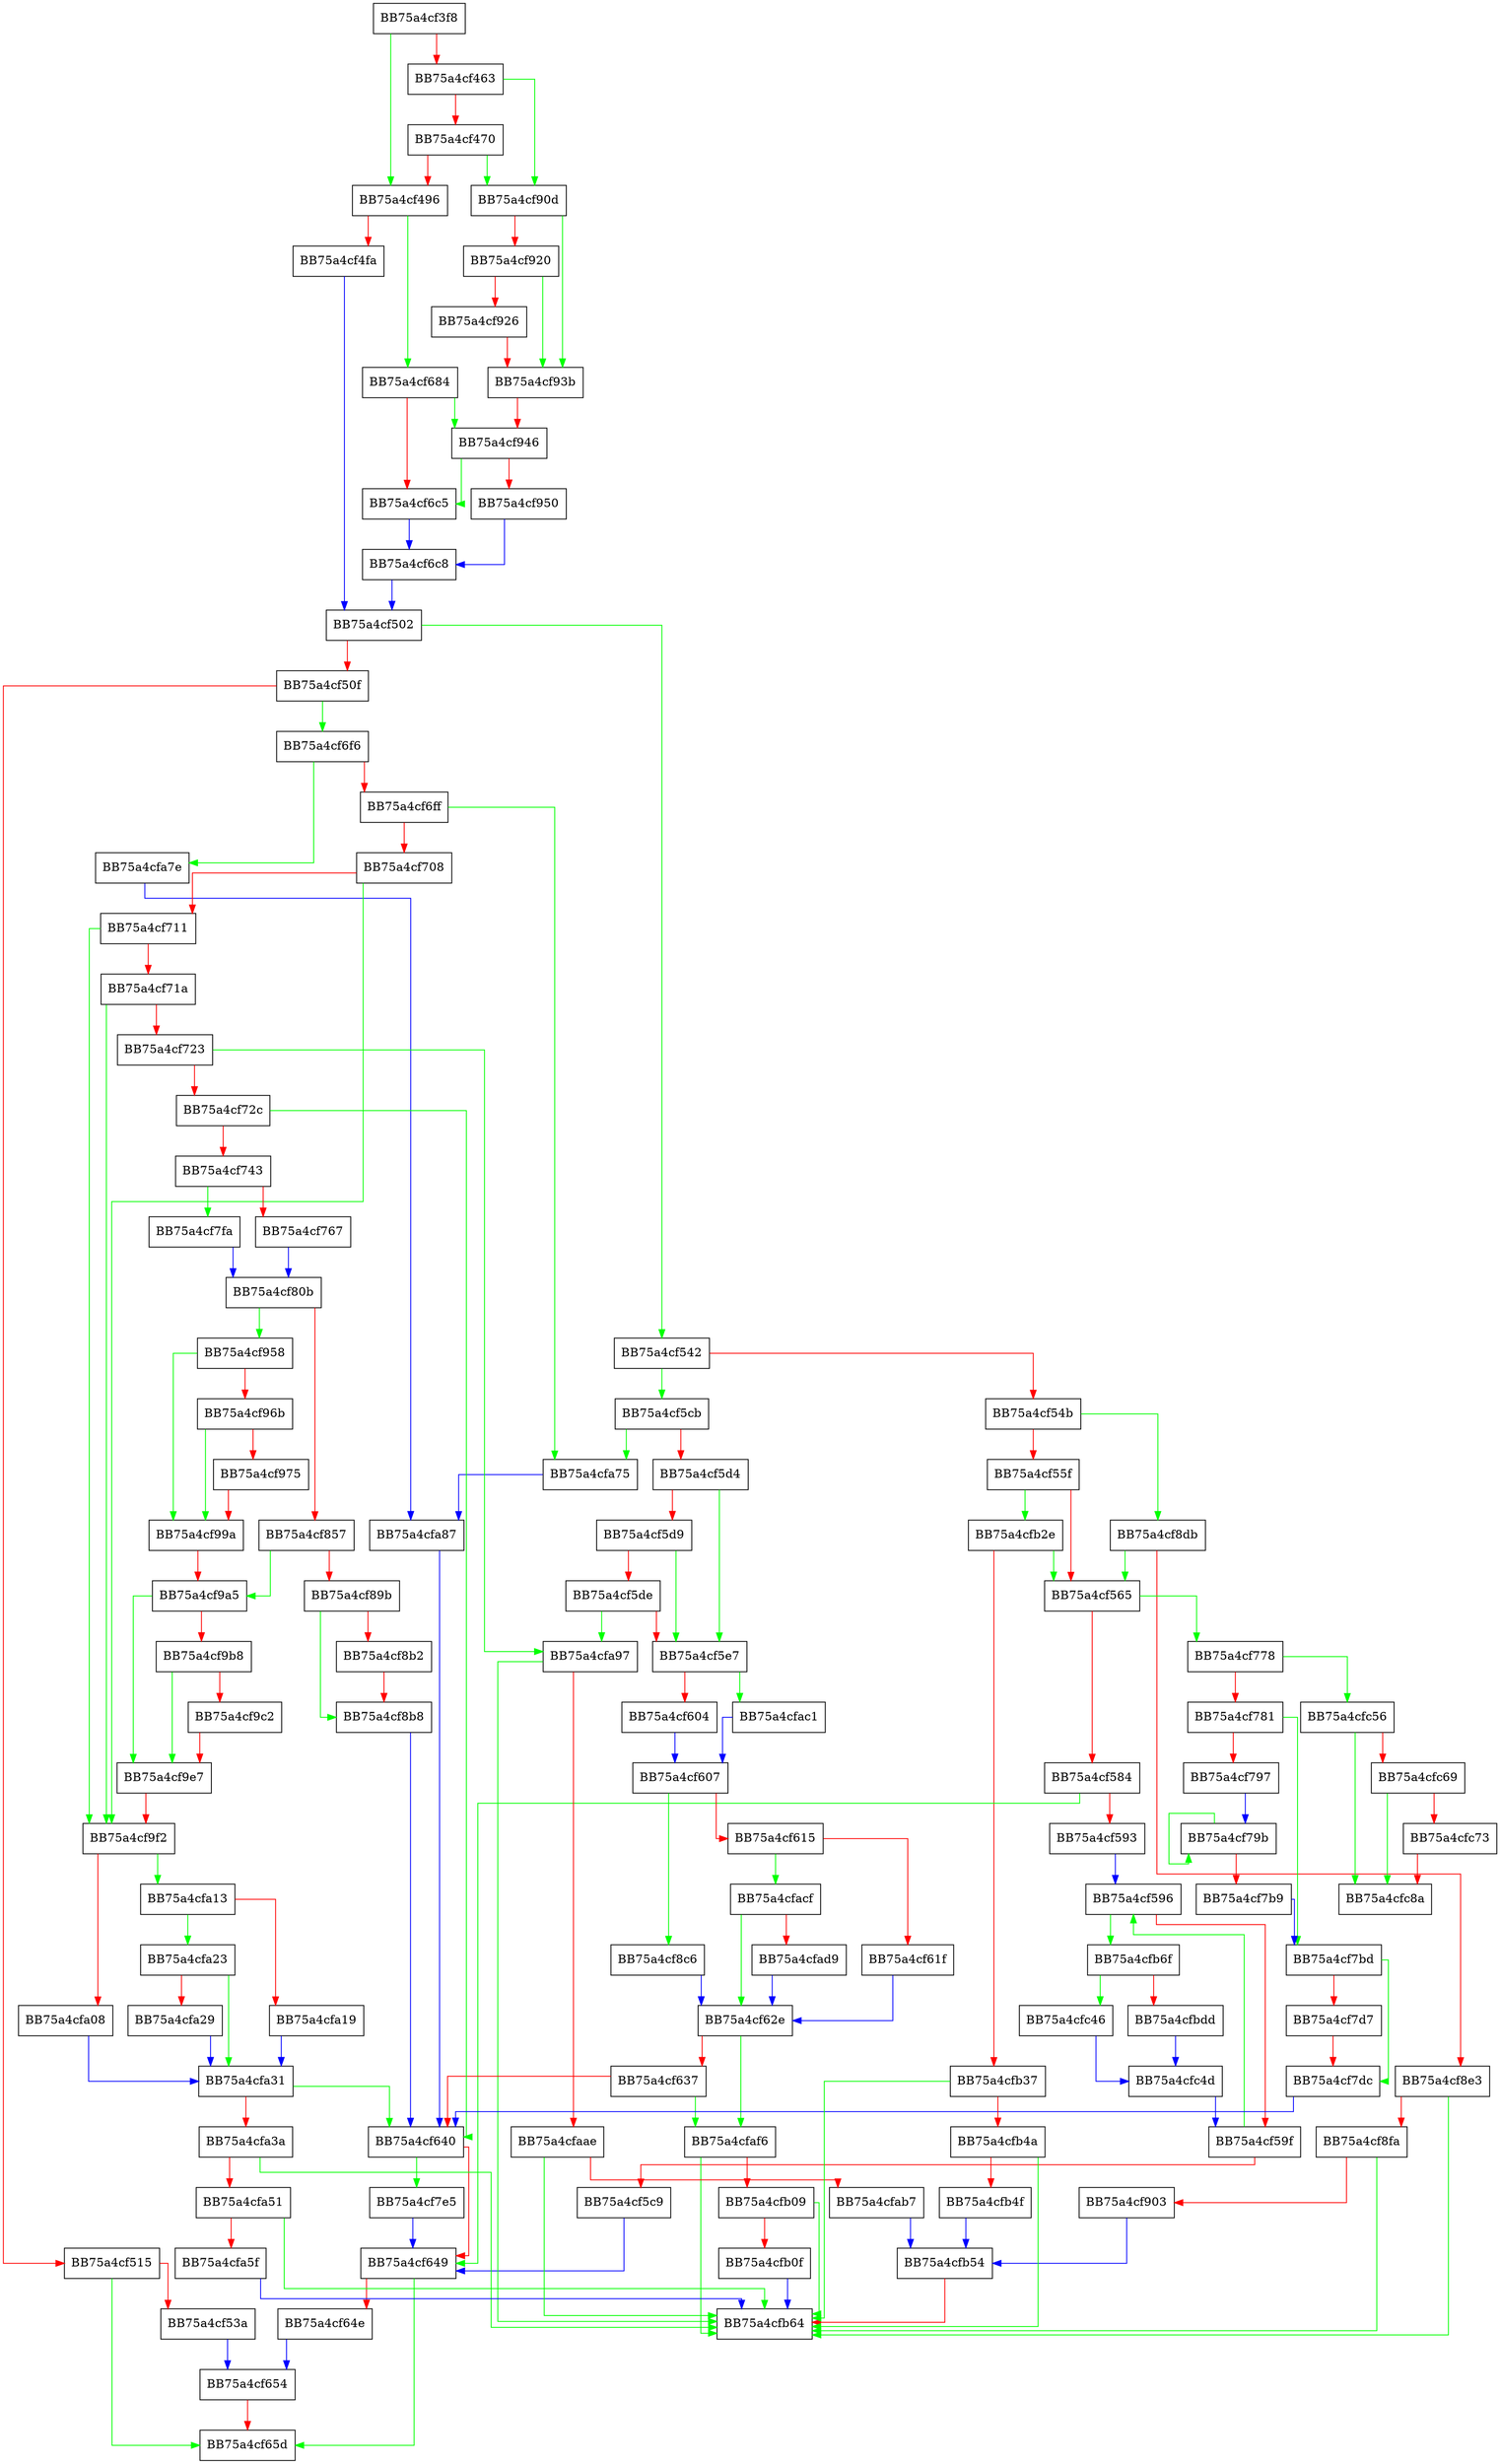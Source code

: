 digraph DeserializeAttribute {
  node [shape="box"];
  graph [splines=ortho];
  BB75a4cf3f8 -> BB75a4cf496 [color="green"];
  BB75a4cf3f8 -> BB75a4cf463 [color="red"];
  BB75a4cf463 -> BB75a4cf90d [color="green"];
  BB75a4cf463 -> BB75a4cf470 [color="red"];
  BB75a4cf470 -> BB75a4cf90d [color="green"];
  BB75a4cf470 -> BB75a4cf496 [color="red"];
  BB75a4cf496 -> BB75a4cf684 [color="green"];
  BB75a4cf496 -> BB75a4cf4fa [color="red"];
  BB75a4cf4fa -> BB75a4cf502 [color="blue"];
  BB75a4cf502 -> BB75a4cf542 [color="green"];
  BB75a4cf502 -> BB75a4cf50f [color="red"];
  BB75a4cf50f -> BB75a4cf6f6 [color="green"];
  BB75a4cf50f -> BB75a4cf515 [color="red"];
  BB75a4cf515 -> BB75a4cf65d [color="green"];
  BB75a4cf515 -> BB75a4cf53a [color="red"];
  BB75a4cf53a -> BB75a4cf654 [color="blue"];
  BB75a4cf542 -> BB75a4cf5cb [color="green"];
  BB75a4cf542 -> BB75a4cf54b [color="red"];
  BB75a4cf54b -> BB75a4cf8db [color="green"];
  BB75a4cf54b -> BB75a4cf55f [color="red"];
  BB75a4cf55f -> BB75a4cfb2e [color="green"];
  BB75a4cf55f -> BB75a4cf565 [color="red"];
  BB75a4cf565 -> BB75a4cf778 [color="green"];
  BB75a4cf565 -> BB75a4cf584 [color="red"];
  BB75a4cf584 -> BB75a4cf649 [color="green"];
  BB75a4cf584 -> BB75a4cf593 [color="red"];
  BB75a4cf593 -> BB75a4cf596 [color="blue"];
  BB75a4cf596 -> BB75a4cfb6f [color="green"];
  BB75a4cf596 -> BB75a4cf59f [color="red"];
  BB75a4cf59f -> BB75a4cf596 [color="green"];
  BB75a4cf59f -> BB75a4cf5c9 [color="red"];
  BB75a4cf5c9 -> BB75a4cf649 [color="blue"];
  BB75a4cf5cb -> BB75a4cfa75 [color="green"];
  BB75a4cf5cb -> BB75a4cf5d4 [color="red"];
  BB75a4cf5d4 -> BB75a4cf5e7 [color="green"];
  BB75a4cf5d4 -> BB75a4cf5d9 [color="red"];
  BB75a4cf5d9 -> BB75a4cf5e7 [color="green"];
  BB75a4cf5d9 -> BB75a4cf5de [color="red"];
  BB75a4cf5de -> BB75a4cfa97 [color="green"];
  BB75a4cf5de -> BB75a4cf5e7 [color="red"];
  BB75a4cf5e7 -> BB75a4cfac1 [color="green"];
  BB75a4cf5e7 -> BB75a4cf604 [color="red"];
  BB75a4cf604 -> BB75a4cf607 [color="blue"];
  BB75a4cf607 -> BB75a4cf8c6 [color="green"];
  BB75a4cf607 -> BB75a4cf615 [color="red"];
  BB75a4cf615 -> BB75a4cfacf [color="green"];
  BB75a4cf615 -> BB75a4cf61f [color="red"];
  BB75a4cf61f -> BB75a4cf62e [color="blue"];
  BB75a4cf62e -> BB75a4cfaf6 [color="green"];
  BB75a4cf62e -> BB75a4cf637 [color="red"];
  BB75a4cf637 -> BB75a4cfaf6 [color="green"];
  BB75a4cf637 -> BB75a4cf640 [color="red"];
  BB75a4cf640 -> BB75a4cf7e5 [color="green"];
  BB75a4cf640 -> BB75a4cf649 [color="red"];
  BB75a4cf649 -> BB75a4cf65d [color="green"];
  BB75a4cf649 -> BB75a4cf64e [color="red"];
  BB75a4cf64e -> BB75a4cf654 [color="blue"];
  BB75a4cf654 -> BB75a4cf65d [color="red"];
  BB75a4cf684 -> BB75a4cf946 [color="green"];
  BB75a4cf684 -> BB75a4cf6c5 [color="red"];
  BB75a4cf6c5 -> BB75a4cf6c8 [color="blue"];
  BB75a4cf6c8 -> BB75a4cf502 [color="blue"];
  BB75a4cf6f6 -> BB75a4cfa7e [color="green"];
  BB75a4cf6f6 -> BB75a4cf6ff [color="red"];
  BB75a4cf6ff -> BB75a4cfa75 [color="green"];
  BB75a4cf6ff -> BB75a4cf708 [color="red"];
  BB75a4cf708 -> BB75a4cf9f2 [color="green"];
  BB75a4cf708 -> BB75a4cf711 [color="red"];
  BB75a4cf711 -> BB75a4cf9f2 [color="green"];
  BB75a4cf711 -> BB75a4cf71a [color="red"];
  BB75a4cf71a -> BB75a4cf9f2 [color="green"];
  BB75a4cf71a -> BB75a4cf723 [color="red"];
  BB75a4cf723 -> BB75a4cfa97 [color="green"];
  BB75a4cf723 -> BB75a4cf72c [color="red"];
  BB75a4cf72c -> BB75a4cf640 [color="green"];
  BB75a4cf72c -> BB75a4cf743 [color="red"];
  BB75a4cf743 -> BB75a4cf7fa [color="green"];
  BB75a4cf743 -> BB75a4cf767 [color="red"];
  BB75a4cf767 -> BB75a4cf80b [color="blue"];
  BB75a4cf778 -> BB75a4cfc56 [color="green"];
  BB75a4cf778 -> BB75a4cf781 [color="red"];
  BB75a4cf781 -> BB75a4cf7bd [color="green"];
  BB75a4cf781 -> BB75a4cf797 [color="red"];
  BB75a4cf797 -> BB75a4cf79b [color="blue"];
  BB75a4cf79b -> BB75a4cf79b [color="green"];
  BB75a4cf79b -> BB75a4cf7b9 [color="red"];
  BB75a4cf7b9 -> BB75a4cf7bd [color="blue"];
  BB75a4cf7bd -> BB75a4cf7dc [color="green"];
  BB75a4cf7bd -> BB75a4cf7d7 [color="red"];
  BB75a4cf7d7 -> BB75a4cf7dc [color="red"];
  BB75a4cf7dc -> BB75a4cf640 [color="blue"];
  BB75a4cf7e5 -> BB75a4cf649 [color="blue"];
  BB75a4cf7fa -> BB75a4cf80b [color="blue"];
  BB75a4cf80b -> BB75a4cf958 [color="green"];
  BB75a4cf80b -> BB75a4cf857 [color="red"];
  BB75a4cf857 -> BB75a4cf9a5 [color="green"];
  BB75a4cf857 -> BB75a4cf89b [color="red"];
  BB75a4cf89b -> BB75a4cf8b8 [color="green"];
  BB75a4cf89b -> BB75a4cf8b2 [color="red"];
  BB75a4cf8b2 -> BB75a4cf8b8 [color="red"];
  BB75a4cf8b8 -> BB75a4cf640 [color="blue"];
  BB75a4cf8c6 -> BB75a4cf62e [color="blue"];
  BB75a4cf8db -> BB75a4cf565 [color="green"];
  BB75a4cf8db -> BB75a4cf8e3 [color="red"];
  BB75a4cf8e3 -> BB75a4cfb64 [color="green"];
  BB75a4cf8e3 -> BB75a4cf8fa [color="red"];
  BB75a4cf8fa -> BB75a4cfb64 [color="green"];
  BB75a4cf8fa -> BB75a4cf903 [color="red"];
  BB75a4cf903 -> BB75a4cfb54 [color="blue"];
  BB75a4cf90d -> BB75a4cf93b [color="green"];
  BB75a4cf90d -> BB75a4cf920 [color="red"];
  BB75a4cf920 -> BB75a4cf93b [color="green"];
  BB75a4cf920 -> BB75a4cf926 [color="red"];
  BB75a4cf926 -> BB75a4cf93b [color="red"];
  BB75a4cf93b -> BB75a4cf946 [color="red"];
  BB75a4cf946 -> BB75a4cf6c5 [color="green"];
  BB75a4cf946 -> BB75a4cf950 [color="red"];
  BB75a4cf950 -> BB75a4cf6c8 [color="blue"];
  BB75a4cf958 -> BB75a4cf99a [color="green"];
  BB75a4cf958 -> BB75a4cf96b [color="red"];
  BB75a4cf96b -> BB75a4cf99a [color="green"];
  BB75a4cf96b -> BB75a4cf975 [color="red"];
  BB75a4cf975 -> BB75a4cf99a [color="red"];
  BB75a4cf99a -> BB75a4cf9a5 [color="red"];
  BB75a4cf9a5 -> BB75a4cf9e7 [color="green"];
  BB75a4cf9a5 -> BB75a4cf9b8 [color="red"];
  BB75a4cf9b8 -> BB75a4cf9e7 [color="green"];
  BB75a4cf9b8 -> BB75a4cf9c2 [color="red"];
  BB75a4cf9c2 -> BB75a4cf9e7 [color="red"];
  BB75a4cf9e7 -> BB75a4cf9f2 [color="red"];
  BB75a4cf9f2 -> BB75a4cfa13 [color="green"];
  BB75a4cf9f2 -> BB75a4cfa08 [color="red"];
  BB75a4cfa08 -> BB75a4cfa31 [color="blue"];
  BB75a4cfa13 -> BB75a4cfa23 [color="green"];
  BB75a4cfa13 -> BB75a4cfa19 [color="red"];
  BB75a4cfa19 -> BB75a4cfa31 [color="blue"];
  BB75a4cfa23 -> BB75a4cfa31 [color="green"];
  BB75a4cfa23 -> BB75a4cfa29 [color="red"];
  BB75a4cfa29 -> BB75a4cfa31 [color="blue"];
  BB75a4cfa31 -> BB75a4cf640 [color="green"];
  BB75a4cfa31 -> BB75a4cfa3a [color="red"];
  BB75a4cfa3a -> BB75a4cfb64 [color="green"];
  BB75a4cfa3a -> BB75a4cfa51 [color="red"];
  BB75a4cfa51 -> BB75a4cfb64 [color="green"];
  BB75a4cfa51 -> BB75a4cfa5f [color="red"];
  BB75a4cfa5f -> BB75a4cfb64 [color="blue"];
  BB75a4cfa75 -> BB75a4cfa87 [color="blue"];
  BB75a4cfa7e -> BB75a4cfa87 [color="blue"];
  BB75a4cfa87 -> BB75a4cf640 [color="blue"];
  BB75a4cfa97 -> BB75a4cfb64 [color="green"];
  BB75a4cfa97 -> BB75a4cfaae [color="red"];
  BB75a4cfaae -> BB75a4cfb64 [color="green"];
  BB75a4cfaae -> BB75a4cfab7 [color="red"];
  BB75a4cfab7 -> BB75a4cfb54 [color="blue"];
  BB75a4cfac1 -> BB75a4cf607 [color="blue"];
  BB75a4cfacf -> BB75a4cf62e [color="green"];
  BB75a4cfacf -> BB75a4cfad9 [color="red"];
  BB75a4cfad9 -> BB75a4cf62e [color="blue"];
  BB75a4cfaf6 -> BB75a4cfb64 [color="green"];
  BB75a4cfaf6 -> BB75a4cfb09 [color="red"];
  BB75a4cfb09 -> BB75a4cfb64 [color="green"];
  BB75a4cfb09 -> BB75a4cfb0f [color="red"];
  BB75a4cfb0f -> BB75a4cfb64 [color="blue"];
  BB75a4cfb2e -> BB75a4cf565 [color="green"];
  BB75a4cfb2e -> BB75a4cfb37 [color="red"];
  BB75a4cfb37 -> BB75a4cfb64 [color="green"];
  BB75a4cfb37 -> BB75a4cfb4a [color="red"];
  BB75a4cfb4a -> BB75a4cfb64 [color="green"];
  BB75a4cfb4a -> BB75a4cfb4f [color="red"];
  BB75a4cfb4f -> BB75a4cfb54 [color="blue"];
  BB75a4cfb54 -> BB75a4cfb64 [color="red"];
  BB75a4cfb6f -> BB75a4cfc46 [color="green"];
  BB75a4cfb6f -> BB75a4cfbdd [color="red"];
  BB75a4cfbdd -> BB75a4cfc4d [color="blue"];
  BB75a4cfc46 -> BB75a4cfc4d [color="blue"];
  BB75a4cfc4d -> BB75a4cf59f [color="blue"];
  BB75a4cfc56 -> BB75a4cfc8a [color="green"];
  BB75a4cfc56 -> BB75a4cfc69 [color="red"];
  BB75a4cfc69 -> BB75a4cfc8a [color="green"];
  BB75a4cfc69 -> BB75a4cfc73 [color="red"];
  BB75a4cfc73 -> BB75a4cfc8a [color="red"];
}